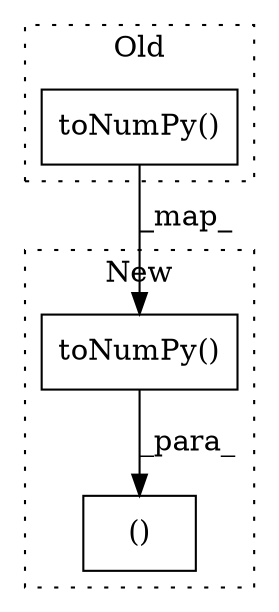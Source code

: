 digraph G {
subgraph cluster0 {
1 [label="toNumPy()" a="75" s="5625" l="31" shape="box"];
label = "Old";
style="dotted";
}
subgraph cluster1 {
2 [label="toNumPy()" a="75" s="5636" l="31" shape="box"];
3 [label="()" a="54" s="5634" l="33" shape="box"];
label = "New";
style="dotted";
}
1 -> 2 [label="_map_"];
2 -> 3 [label="_para_"];
}